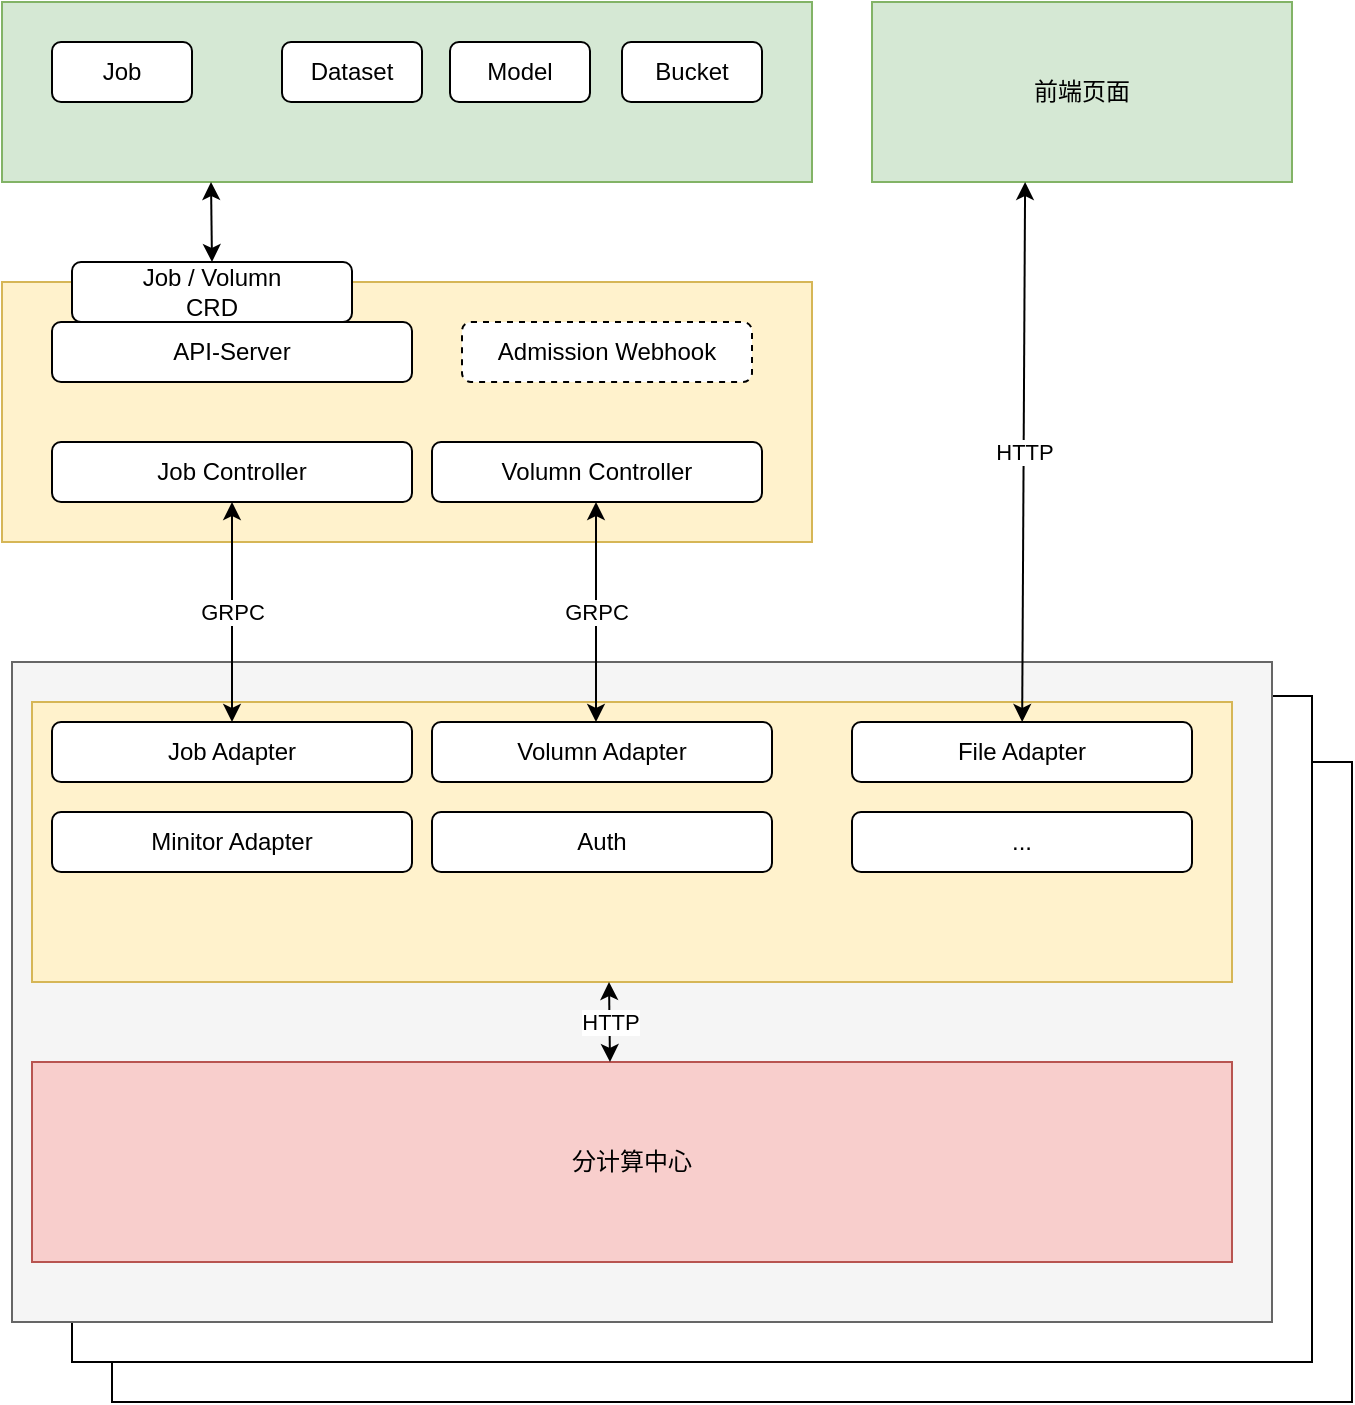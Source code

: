 <mxfile version="21.2.1" type="github">
  <diagram name="第 1 页" id="nnTXE8aStebGgGXZ9mRK">
    <mxGraphModel dx="1434" dy="756" grid="0" gridSize="10" guides="1" tooltips="1" connect="1" arrows="1" fold="1" page="1" pageScale="1" pageWidth="827" pageHeight="1169" math="0" shadow="0">
      <root>
        <mxCell id="0" />
        <mxCell id="1" parent="0" />
        <mxCell id="JSkaB0sRVsXYAGX4xq3C-35" value="" style="rounded=0;whiteSpace=wrap;html=1;" vertex="1" parent="1">
          <mxGeometry x="130" y="450" width="620" height="320" as="geometry" />
        </mxCell>
        <mxCell id="JSkaB0sRVsXYAGX4xq3C-34" value="" style="rounded=0;whiteSpace=wrap;html=1;" vertex="1" parent="1">
          <mxGeometry x="110" y="417" width="620" height="333" as="geometry" />
        </mxCell>
        <mxCell id="JSkaB0sRVsXYAGX4xq3C-24" value="" style="rounded=0;whiteSpace=wrap;html=1;glass=0;shadow=0;fillColor=#f5f5f5;fontColor=#333333;strokeColor=#666666;" vertex="1" parent="1">
          <mxGeometry x="80" y="400" width="630" height="330" as="geometry" />
        </mxCell>
        <mxCell id="JSkaB0sRVsXYAGX4xq3C-1" value="" style="rounded=0;whiteSpace=wrap;html=1;glass=0;shadow=0;fillColor=#d5e8d4;strokeColor=#82b366;align=left;" vertex="1" parent="1">
          <mxGeometry x="75" y="70" width="405" height="90" as="geometry" />
        </mxCell>
        <mxCell id="JSkaB0sRVsXYAGX4xq3C-8" value="" style="rounded=0;whiteSpace=wrap;html=1;glass=0;shadow=0;fillColor=#fff2cc;strokeColor=#d6b656;" vertex="1" parent="1">
          <mxGeometry x="75" y="210" width="405" height="130" as="geometry" />
        </mxCell>
        <mxCell id="JSkaB0sRVsXYAGX4xq3C-9" value="" style="rounded=0;whiteSpace=wrap;html=1;glass=0;shadow=0;fillColor=#fff2cc;strokeColor=#d6b656;" vertex="1" parent="1">
          <mxGeometry x="90" y="420" width="600" height="140" as="geometry" />
        </mxCell>
        <mxCell id="JSkaB0sRVsXYAGX4xq3C-10" value="Job" style="rounded=1;whiteSpace=wrap;html=1;" vertex="1" parent="1">
          <mxGeometry x="100" y="90" width="70" height="30" as="geometry" />
        </mxCell>
        <mxCell id="JSkaB0sRVsXYAGX4xq3C-12" value="Model" style="rounded=1;whiteSpace=wrap;html=1;" vertex="1" parent="1">
          <mxGeometry x="299" y="90" width="70" height="30" as="geometry" />
        </mxCell>
        <mxCell id="JSkaB0sRVsXYAGX4xq3C-13" value="API-Server" style="rounded=1;whiteSpace=wrap;html=1;" vertex="1" parent="1">
          <mxGeometry x="100" y="230" width="180" height="30" as="geometry" />
        </mxCell>
        <mxCell id="JSkaB0sRVsXYAGX4xq3C-14" value="Admission Webhook" style="rounded=1;whiteSpace=wrap;html=1;dashed=1;" vertex="1" parent="1">
          <mxGeometry x="305" y="230" width="145" height="30" as="geometry" />
        </mxCell>
        <mxCell id="JSkaB0sRVsXYAGX4xq3C-16" value="Job Controller" style="rounded=1;whiteSpace=wrap;html=1;" vertex="1" parent="1">
          <mxGeometry x="100" y="290" width="180" height="30" as="geometry" />
        </mxCell>
        <mxCell id="JSkaB0sRVsXYAGX4xq3C-17" value="Bucket" style="rounded=1;whiteSpace=wrap;html=1;" vertex="1" parent="1">
          <mxGeometry x="385" y="90" width="70" height="30" as="geometry" />
        </mxCell>
        <mxCell id="JSkaB0sRVsXYAGX4xq3C-18" value="Volumn Controller" style="rounded=1;whiteSpace=wrap;html=1;" vertex="1" parent="1">
          <mxGeometry x="290" y="290" width="165" height="30" as="geometry" />
        </mxCell>
        <mxCell id="JSkaB0sRVsXYAGX4xq3C-19" value="Job Adapter" style="rounded=1;whiteSpace=wrap;html=1;" vertex="1" parent="1">
          <mxGeometry x="100" y="430" width="180" height="30" as="geometry" />
        </mxCell>
        <mxCell id="JSkaB0sRVsXYAGX4xq3C-20" value="Volumn Adapter" style="rounded=1;whiteSpace=wrap;html=1;" vertex="1" parent="1">
          <mxGeometry x="290" y="430" width="170" height="30" as="geometry" />
        </mxCell>
        <mxCell id="JSkaB0sRVsXYAGX4xq3C-21" value="File Adapter" style="rounded=1;whiteSpace=wrap;html=1;" vertex="1" parent="1">
          <mxGeometry x="500" y="430" width="170" height="30" as="geometry" />
        </mxCell>
        <mxCell id="JSkaB0sRVsXYAGX4xq3C-22" value="Minitor Adapter" style="rounded=1;whiteSpace=wrap;html=1;" vertex="1" parent="1">
          <mxGeometry x="100" y="475" width="180" height="30" as="geometry" />
        </mxCell>
        <mxCell id="JSkaB0sRVsXYAGX4xq3C-23" value="Auth" style="rounded=1;whiteSpace=wrap;html=1;" vertex="1" parent="1">
          <mxGeometry x="290" y="475" width="170" height="30" as="geometry" />
        </mxCell>
        <mxCell id="JSkaB0sRVsXYAGX4xq3C-33" value="分计算中心" style="rounded=0;whiteSpace=wrap;html=1;fillColor=#f8cecc;strokeColor=#b85450;" vertex="1" parent="1">
          <mxGeometry x="90" y="600" width="600" height="100" as="geometry" />
        </mxCell>
        <mxCell id="JSkaB0sRVsXYAGX4xq3C-40" value="Job / Volumn&lt;br&gt;CRD" style="rounded=1;whiteSpace=wrap;html=1;" vertex="1" parent="1">
          <mxGeometry x="110" y="200" width="140" height="30" as="geometry" />
        </mxCell>
        <mxCell id="JSkaB0sRVsXYAGX4xq3C-45" value="GRPC" style="endArrow=classic;startArrow=classic;html=1;rounded=0;exitX=0.5;exitY=0;exitDx=0;exitDy=0;" edge="1" parent="1" source="JSkaB0sRVsXYAGX4xq3C-19">
          <mxGeometry width="50" height="50" relative="1" as="geometry">
            <mxPoint x="189.5" y="380" as="sourcePoint" />
            <mxPoint x="190" y="320" as="targetPoint" />
          </mxGeometry>
        </mxCell>
        <mxCell id="JSkaB0sRVsXYAGX4xq3C-46" value="GRPC" style="endArrow=classic;startArrow=classic;html=1;rounded=0;exitX=0.5;exitY=0;exitDx=0;exitDy=0;" edge="1" parent="1">
          <mxGeometry width="50" height="50" relative="1" as="geometry">
            <mxPoint x="372" y="430" as="sourcePoint" />
            <mxPoint x="372" y="320" as="targetPoint" />
          </mxGeometry>
        </mxCell>
        <mxCell id="JSkaB0sRVsXYAGX4xq3C-47" value="HTTP" style="endArrow=classic;startArrow=classic;html=1;rounded=0;" edge="1" parent="1">
          <mxGeometry x="-0.0" width="50" height="50" relative="1" as="geometry">
            <mxPoint x="379" y="600" as="sourcePoint" />
            <mxPoint x="378.5" y="560" as="targetPoint" />
            <mxPoint as="offset" />
          </mxGeometry>
        </mxCell>
        <mxCell id="JSkaB0sRVsXYAGX4xq3C-49" value="Dataset" style="rounded=1;whiteSpace=wrap;html=1;" vertex="1" parent="1">
          <mxGeometry x="215" y="90" width="70" height="30" as="geometry" />
        </mxCell>
        <mxCell id="JSkaB0sRVsXYAGX4xq3C-50" value="前端页面" style="rounded=0;whiteSpace=wrap;html=1;glass=0;shadow=0;fillColor=#d5e8d4;strokeColor=#82b366;" vertex="1" parent="1">
          <mxGeometry x="510" y="70" width="210" height="90" as="geometry" />
        </mxCell>
        <mxCell id="JSkaB0sRVsXYAGX4xq3C-51" value="HTTP" style="endArrow=classic;startArrow=classic;html=1;rounded=0;" edge="1" parent="1" source="JSkaB0sRVsXYAGX4xq3C-21">
          <mxGeometry width="50" height="50" relative="1" as="geometry">
            <mxPoint x="586.553" y="270" as="sourcePoint" />
            <mxPoint x="586.553" y="160" as="targetPoint" />
          </mxGeometry>
        </mxCell>
        <mxCell id="JSkaB0sRVsXYAGX4xq3C-52" value="..." style="rounded=1;whiteSpace=wrap;html=1;" vertex="1" parent="1">
          <mxGeometry x="500" y="475" width="170" height="30" as="geometry" />
        </mxCell>
        <mxCell id="JSkaB0sRVsXYAGX4xq3C-54" value="" style="endArrow=classic;startArrow=classic;html=1;rounded=0;" edge="1" parent="1">
          <mxGeometry width="50" height="50" relative="1" as="geometry">
            <mxPoint x="180" y="200" as="sourcePoint" />
            <mxPoint x="179.5" y="160" as="targetPoint" />
          </mxGeometry>
        </mxCell>
      </root>
    </mxGraphModel>
  </diagram>
</mxfile>
